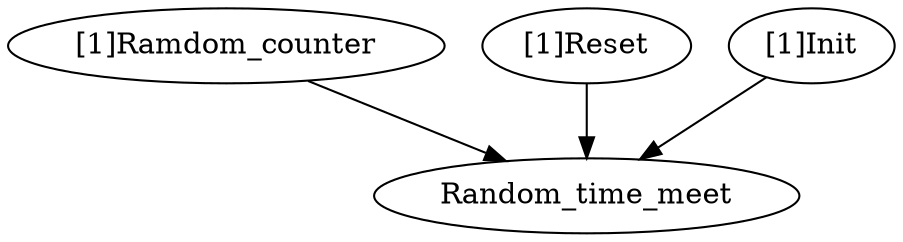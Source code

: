 strict digraph "" {
	"[1]Ramdom_counter"	 [complexity=1,
		importance=0.41988350103,
		rank=0.41988350103];
	Random_time_meet	 [complexity=0,
		importance=0.129788715548,
		rank=0.0];
	"[1]Ramdom_counter" -> Random_time_meet;
	"[1]Reset"	 [complexity=1,
		importance=0.451866146645,
		rank=0.451866146645];
	"[1]Reset" -> Random_time_meet;
	"[1]Init"	 [complexity=1,
		importance=0.322077431097,
		rank=0.322077431097];
	"[1]Init" -> Random_time_meet;
}
